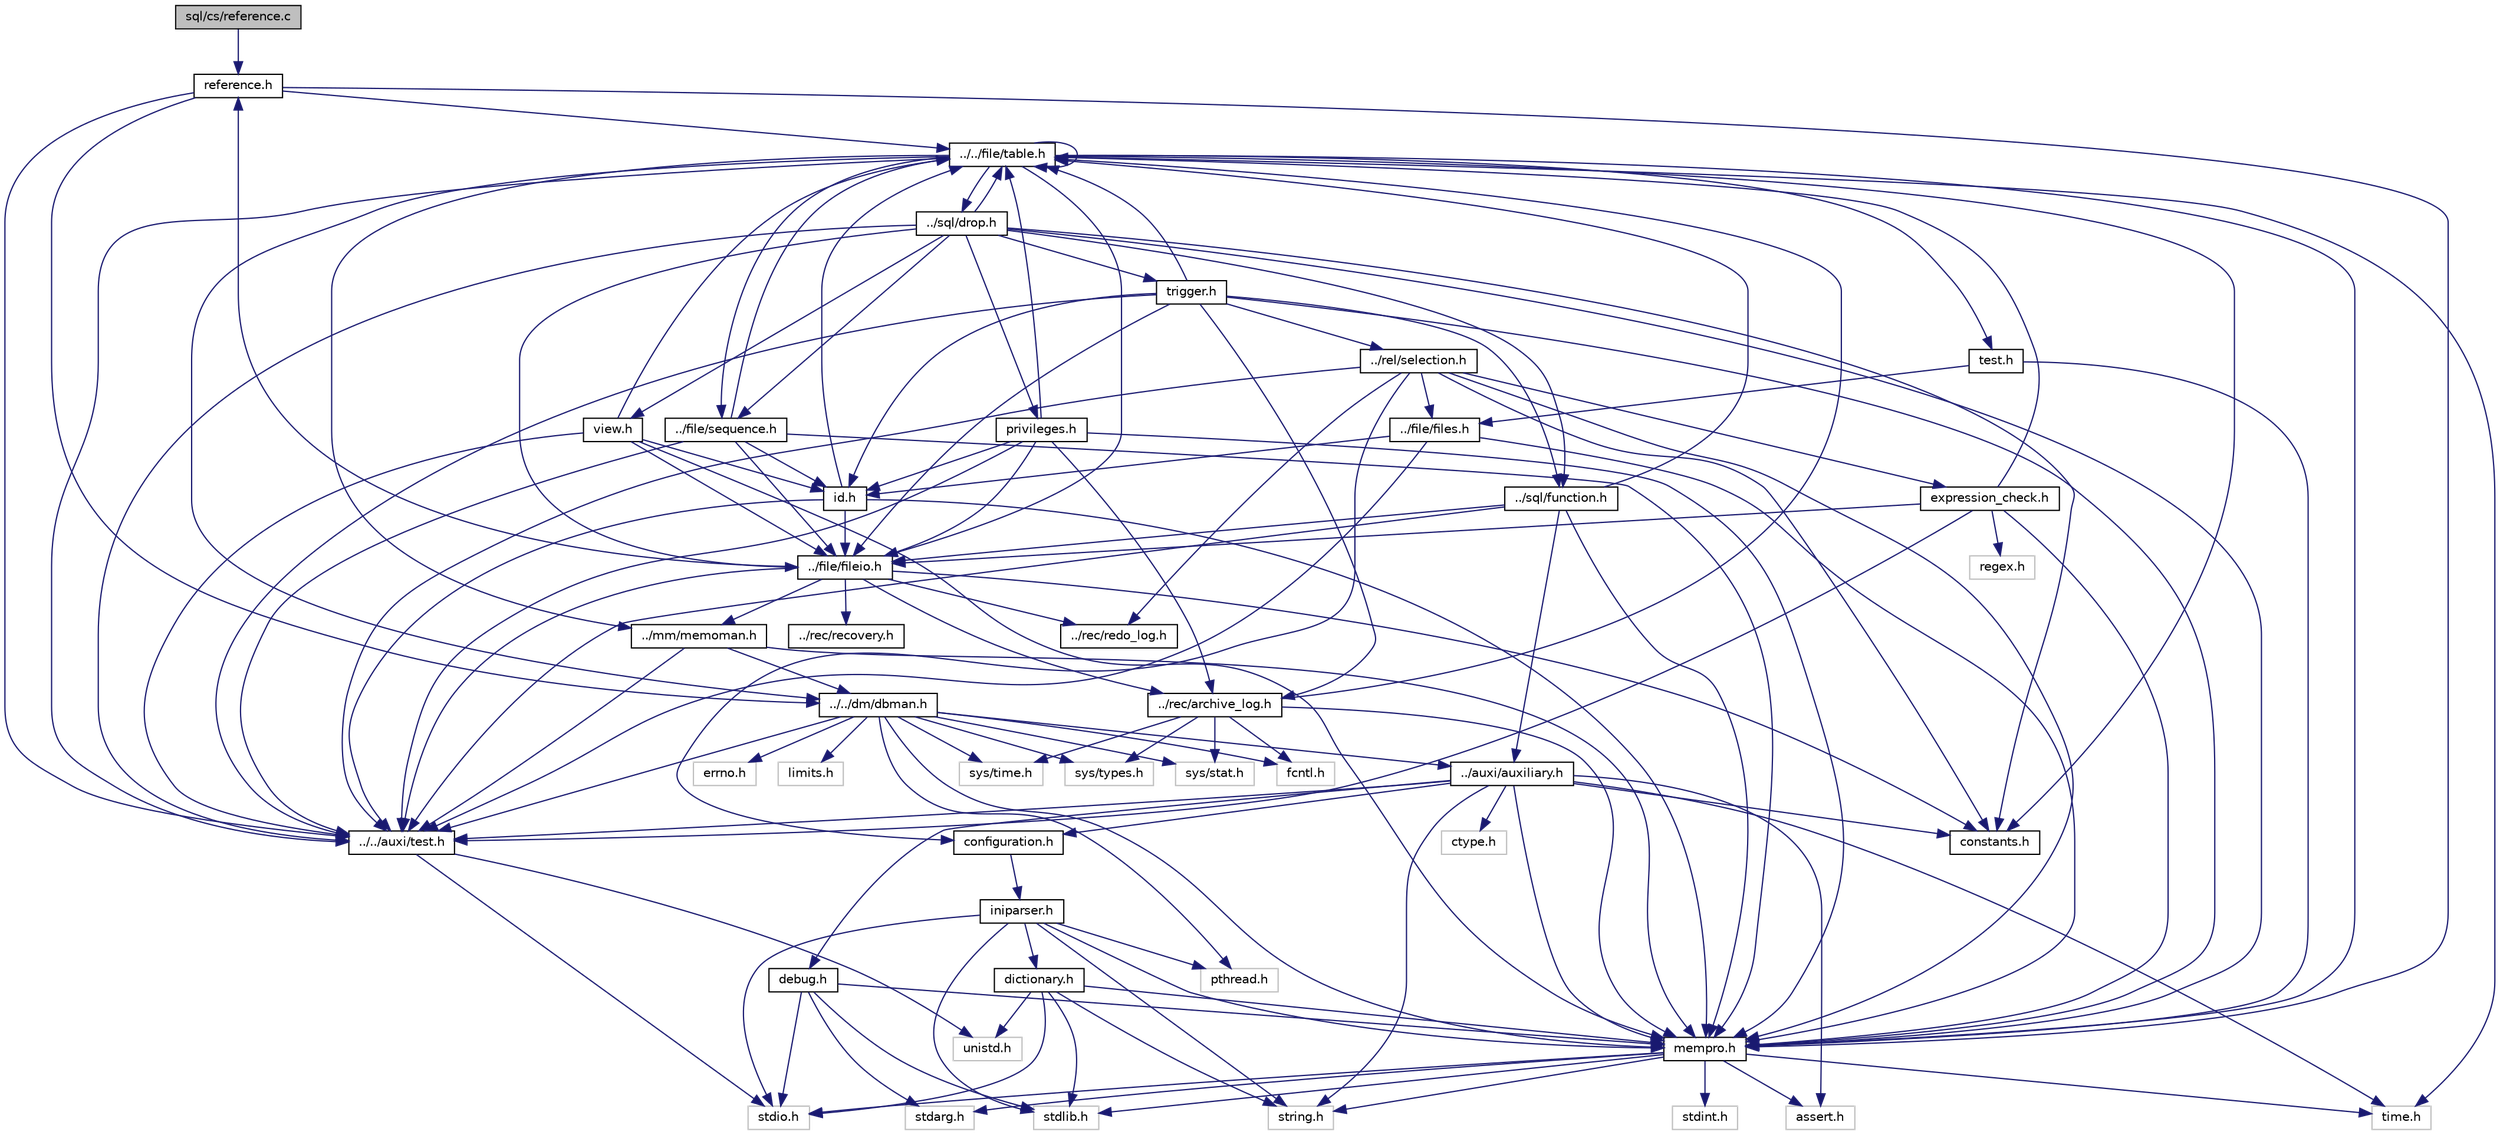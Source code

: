 digraph "sql/cs/reference.c"
{
 // LATEX_PDF_SIZE
  bgcolor="transparent";
  edge [fontname="Helvetica",fontsize="10",labelfontname="Helvetica",labelfontsize="10"];
  node [fontname="Helvetica",fontsize="10",shape=record];
  Node1 [label="sql/cs/reference.c",height=0.2,width=0.4,color="black", fillcolor="grey75", style="filled", fontcolor="black",tooltip=" "];
  Node1 -> Node2 [color="midnightblue",fontsize="10",style="solid",fontname="Helvetica"];
  Node2 [label="reference.h",height=0.2,width=0.4,color="black",URL="$reference_8h.html",tooltip=" "];
  Node2 -> Node3 [color="midnightblue",fontsize="10",style="solid",fontname="Helvetica"];
  Node3 [label="../../auxi/test.h",height=0.2,width=0.4,color="black",URL="$auxi_2test_8h.html",tooltip=" "];
  Node3 -> Node4 [color="midnightblue",fontsize="10",style="solid",fontname="Helvetica"];
  Node4 [label="stdio.h",height=0.2,width=0.4,color="grey75",tooltip=" "];
  Node3 -> Node5 [color="midnightblue",fontsize="10",style="solid",fontname="Helvetica"];
  Node5 [label="unistd.h",height=0.2,width=0.4,color="grey75",tooltip=" "];
  Node2 -> Node6 [color="midnightblue",fontsize="10",style="solid",fontname="Helvetica"];
  Node6 [label="../../dm/dbman.h",height=0.2,width=0.4,color="black",URL="$dbman_8h.html",tooltip=" "];
  Node6 -> Node3 [color="midnightblue",fontsize="10",style="solid",fontname="Helvetica"];
  Node6 -> Node7 [color="midnightblue",fontsize="10",style="solid",fontname="Helvetica"];
  Node7 [label="../auxi/auxiliary.h",height=0.2,width=0.4,color="black",URL="$auxiliary_8h.html",tooltip=" "];
  Node7 -> Node8 [color="midnightblue",fontsize="10",style="solid",fontname="Helvetica"];
  Node8 [label="constants.h",height=0.2,width=0.4,color="black",URL="$constants_8h.html",tooltip=" "];
  Node7 -> Node9 [color="midnightblue",fontsize="10",style="solid",fontname="Helvetica"];
  Node9 [label="configuration.h",height=0.2,width=0.4,color="black",URL="$configuration_8h.html",tooltip=" "];
  Node9 -> Node10 [color="midnightblue",fontsize="10",style="solid",fontname="Helvetica"];
  Node10 [label="iniparser.h",height=0.2,width=0.4,color="black",URL="$iniparser_8h.html",tooltip="Parser for ini files."];
  Node10 -> Node4 [color="midnightblue",fontsize="10",style="solid",fontname="Helvetica"];
  Node10 -> Node11 [color="midnightblue",fontsize="10",style="solid",fontname="Helvetica"];
  Node11 [label="stdlib.h",height=0.2,width=0.4,color="grey75",tooltip=" "];
  Node10 -> Node12 [color="midnightblue",fontsize="10",style="solid",fontname="Helvetica"];
  Node12 [label="string.h",height=0.2,width=0.4,color="grey75",tooltip=" "];
  Node10 -> Node13 [color="midnightblue",fontsize="10",style="solid",fontname="Helvetica"];
  Node13 [label="pthread.h",height=0.2,width=0.4,color="grey75",tooltip=" "];
  Node10 -> Node14 [color="midnightblue",fontsize="10",style="solid",fontname="Helvetica"];
  Node14 [label="dictionary.h",height=0.2,width=0.4,color="black",URL="$dictionary_8h.html",tooltip="Implements a dictionary for string variables."];
  Node14 -> Node4 [color="midnightblue",fontsize="10",style="solid",fontname="Helvetica"];
  Node14 -> Node11 [color="midnightblue",fontsize="10",style="solid",fontname="Helvetica"];
  Node14 -> Node12 [color="midnightblue",fontsize="10",style="solid",fontname="Helvetica"];
  Node14 -> Node5 [color="midnightblue",fontsize="10",style="solid",fontname="Helvetica"];
  Node14 -> Node15 [color="midnightblue",fontsize="10",style="solid",fontname="Helvetica"];
  Node15 [label="mempro.h",height=0.2,width=0.4,color="black",URL="$mempro_8h.html",tooltip=" "];
  Node15 -> Node4 [color="midnightblue",fontsize="10",style="solid",fontname="Helvetica"];
  Node15 -> Node16 [color="midnightblue",fontsize="10",style="solid",fontname="Helvetica"];
  Node16 [label="stdint.h",height=0.2,width=0.4,color="grey75",tooltip=" "];
  Node15 -> Node11 [color="midnightblue",fontsize="10",style="solid",fontname="Helvetica"];
  Node15 -> Node12 [color="midnightblue",fontsize="10",style="solid",fontname="Helvetica"];
  Node15 -> Node17 [color="midnightblue",fontsize="10",style="solid",fontname="Helvetica"];
  Node17 [label="assert.h",height=0.2,width=0.4,color="grey75",tooltip=" "];
  Node15 -> Node18 [color="midnightblue",fontsize="10",style="solid",fontname="Helvetica"];
  Node18 [label="time.h",height=0.2,width=0.4,color="grey75",tooltip=" "];
  Node15 -> Node19 [color="midnightblue",fontsize="10",style="solid",fontname="Helvetica"];
  Node19 [label="stdarg.h",height=0.2,width=0.4,color="grey75",tooltip=" "];
  Node10 -> Node15 [color="midnightblue",fontsize="10",style="solid",fontname="Helvetica"];
  Node7 -> Node3 [color="midnightblue",fontsize="10",style="solid",fontname="Helvetica"];
  Node7 -> Node17 [color="midnightblue",fontsize="10",style="solid",fontname="Helvetica"];
  Node7 -> Node18 [color="midnightblue",fontsize="10",style="solid",fontname="Helvetica"];
  Node7 -> Node12 [color="midnightblue",fontsize="10",style="solid",fontname="Helvetica"];
  Node7 -> Node20 [color="midnightblue",fontsize="10",style="solid",fontname="Helvetica"];
  Node20 [label="ctype.h",height=0.2,width=0.4,color="grey75",tooltip=" "];
  Node7 -> Node21 [color="midnightblue",fontsize="10",style="solid",fontname="Helvetica"];
  Node21 [label="debug.h",height=0.2,width=0.4,color="black",URL="$debug_8h.html",tooltip=" "];
  Node21 -> Node19 [color="midnightblue",fontsize="10",style="solid",fontname="Helvetica"];
  Node21 -> Node4 [color="midnightblue",fontsize="10",style="solid",fontname="Helvetica"];
  Node21 -> Node11 [color="midnightblue",fontsize="10",style="solid",fontname="Helvetica"];
  Node21 -> Node15 [color="midnightblue",fontsize="10",style="solid",fontname="Helvetica"];
  Node7 -> Node15 [color="midnightblue",fontsize="10",style="solid",fontname="Helvetica"];
  Node6 -> Node22 [color="midnightblue",fontsize="10",style="solid",fontname="Helvetica"];
  Node22 [label="errno.h",height=0.2,width=0.4,color="grey75",tooltip=" "];
  Node6 -> Node13 [color="midnightblue",fontsize="10",style="solid",fontname="Helvetica"];
  Node6 -> Node23 [color="midnightblue",fontsize="10",style="solid",fontname="Helvetica"];
  Node23 [label="sys/time.h",height=0.2,width=0.4,color="grey75",tooltip=" "];
  Node6 -> Node24 [color="midnightblue",fontsize="10",style="solid",fontname="Helvetica"];
  Node24 [label="sys/types.h",height=0.2,width=0.4,color="grey75",tooltip=" "];
  Node6 -> Node25 [color="midnightblue",fontsize="10",style="solid",fontname="Helvetica"];
  Node25 [label="sys/stat.h",height=0.2,width=0.4,color="grey75",tooltip=" "];
  Node6 -> Node26 [color="midnightblue",fontsize="10",style="solid",fontname="Helvetica"];
  Node26 [label="fcntl.h",height=0.2,width=0.4,color="grey75",tooltip=" "];
  Node6 -> Node15 [color="midnightblue",fontsize="10",style="solid",fontname="Helvetica"];
  Node6 -> Node27 [color="midnightblue",fontsize="10",style="solid",fontname="Helvetica"];
  Node27 [label="limits.h",height=0.2,width=0.4,color="grey75",tooltip=" "];
  Node2 -> Node28 [color="midnightblue",fontsize="10",style="solid",fontname="Helvetica"];
  Node28 [label="../../file/table.h",height=0.2,width=0.4,color="black",URL="$table_8h.html",tooltip=" "];
  Node28 -> Node3 [color="midnightblue",fontsize="10",style="solid",fontname="Helvetica"];
  Node28 -> Node29 [color="midnightblue",fontsize="10",style="solid",fontname="Helvetica"];
  Node29 [label="../mm/memoman.h",height=0.2,width=0.4,color="black",URL="$memoman_8h.html",tooltip=" "];
  Node29 -> Node3 [color="midnightblue",fontsize="10",style="solid",fontname="Helvetica"];
  Node29 -> Node6 [color="midnightblue",fontsize="10",style="solid",fontname="Helvetica"];
  Node29 -> Node15 [color="midnightblue",fontsize="10",style="solid",fontname="Helvetica"];
  Node28 -> Node15 [color="midnightblue",fontsize="10",style="solid",fontname="Helvetica"];
  Node28 -> Node18 [color="midnightblue",fontsize="10",style="solid",fontname="Helvetica"];
  Node28 -> Node30 [color="midnightblue",fontsize="10",style="solid",fontname="Helvetica"];
  Node30 [label="../sql/drop.h",height=0.2,width=0.4,color="black",URL="$drop_8h.html",tooltip=" "];
  Node30 -> Node3 [color="midnightblue",fontsize="10",style="solid",fontname="Helvetica"];
  Node30 -> Node28 [color="midnightblue",fontsize="10",style="solid",fontname="Helvetica"];
  Node30 -> Node31 [color="midnightblue",fontsize="10",style="solid",fontname="Helvetica"];
  Node31 [label="../file/fileio.h",height=0.2,width=0.4,color="black",URL="$fileio_8h.html",tooltip=" "];
  Node31 -> Node3 [color="midnightblue",fontsize="10",style="solid",fontname="Helvetica"];
  Node31 -> Node8 [color="midnightblue",fontsize="10",style="solid",fontname="Helvetica"];
  Node31 -> Node2 [color="midnightblue",fontsize="10",style="solid",fontname="Helvetica"];
  Node31 -> Node29 [color="midnightblue",fontsize="10",style="solid",fontname="Helvetica"];
  Node31 -> Node32 [color="midnightblue",fontsize="10",style="solid",fontname="Helvetica"];
  Node32 [label="../rec/recovery.h",height=0.2,width=0.4,color="black",URL="$recovery_8h.html",tooltip=" "];
  Node31 -> Node33 [color="midnightblue",fontsize="10",style="solid",fontname="Helvetica"];
  Node33 [label="../rec/archive_log.h",height=0.2,width=0.4,color="black",URL="$archive__log_8h.html",tooltip=" "];
  Node33 -> Node28 [color="midnightblue",fontsize="10",style="solid",fontname="Helvetica"];
  Node33 -> Node23 [color="midnightblue",fontsize="10",style="solid",fontname="Helvetica"];
  Node33 -> Node24 [color="midnightblue",fontsize="10",style="solid",fontname="Helvetica"];
  Node33 -> Node25 [color="midnightblue",fontsize="10",style="solid",fontname="Helvetica"];
  Node33 -> Node26 [color="midnightblue",fontsize="10",style="solid",fontname="Helvetica"];
  Node33 -> Node15 [color="midnightblue",fontsize="10",style="solid",fontname="Helvetica"];
  Node31 -> Node34 [color="midnightblue",fontsize="10",style="solid",fontname="Helvetica"];
  Node34 [label="../rec/redo_log.h",height=0.2,width=0.4,color="black",URL="$redo__log_8h.html",tooltip=" "];
  Node30 -> Node35 [color="midnightblue",fontsize="10",style="solid",fontname="Helvetica"];
  Node35 [label="../file/sequence.h",height=0.2,width=0.4,color="black",URL="$sequence_8h.html",tooltip=" "];
  Node35 -> Node3 [color="midnightblue",fontsize="10",style="solid",fontname="Helvetica"];
  Node35 -> Node28 [color="midnightblue",fontsize="10",style="solid",fontname="Helvetica"];
  Node35 -> Node36 [color="midnightblue",fontsize="10",style="solid",fontname="Helvetica"];
  Node36 [label="id.h",height=0.2,width=0.4,color="black",URL="$id_8h.html",tooltip=" "];
  Node36 -> Node3 [color="midnightblue",fontsize="10",style="solid",fontname="Helvetica"];
  Node36 -> Node28 [color="midnightblue",fontsize="10",style="solid",fontname="Helvetica"];
  Node36 -> Node31 [color="midnightblue",fontsize="10",style="solid",fontname="Helvetica"];
  Node36 -> Node15 [color="midnightblue",fontsize="10",style="solid",fontname="Helvetica"];
  Node35 -> Node31 [color="midnightblue",fontsize="10",style="solid",fontname="Helvetica"];
  Node35 -> Node15 [color="midnightblue",fontsize="10",style="solid",fontname="Helvetica"];
  Node30 -> Node37 [color="midnightblue",fontsize="10",style="solid",fontname="Helvetica"];
  Node37 [label="view.h",height=0.2,width=0.4,color="black",URL="$view_8h.html",tooltip=" "];
  Node37 -> Node3 [color="midnightblue",fontsize="10",style="solid",fontname="Helvetica"];
  Node37 -> Node28 [color="midnightblue",fontsize="10",style="solid",fontname="Helvetica"];
  Node37 -> Node36 [color="midnightblue",fontsize="10",style="solid",fontname="Helvetica"];
  Node37 -> Node31 [color="midnightblue",fontsize="10",style="solid",fontname="Helvetica"];
  Node37 -> Node15 [color="midnightblue",fontsize="10",style="solid",fontname="Helvetica"];
  Node30 -> Node38 [color="midnightblue",fontsize="10",style="solid",fontname="Helvetica"];
  Node38 [label="trigger.h",height=0.2,width=0.4,color="black",URL="$trigger_8h.html",tooltip=" "];
  Node38 -> Node3 [color="midnightblue",fontsize="10",style="solid",fontname="Helvetica"];
  Node38 -> Node33 [color="midnightblue",fontsize="10",style="solid",fontname="Helvetica"];
  Node38 -> Node28 [color="midnightblue",fontsize="10",style="solid",fontname="Helvetica"];
  Node38 -> Node31 [color="midnightblue",fontsize="10",style="solid",fontname="Helvetica"];
  Node38 -> Node36 [color="midnightblue",fontsize="10",style="solid",fontname="Helvetica"];
  Node38 -> Node39 [color="midnightblue",fontsize="10",style="solid",fontname="Helvetica"];
  Node39 [label="../sql/function.h",height=0.2,width=0.4,color="black",URL="$function_8h.html",tooltip=" "];
  Node39 -> Node3 [color="midnightblue",fontsize="10",style="solid",fontname="Helvetica"];
  Node39 -> Node28 [color="midnightblue",fontsize="10",style="solid",fontname="Helvetica"];
  Node39 -> Node31 [color="midnightblue",fontsize="10",style="solid",fontname="Helvetica"];
  Node39 -> Node15 [color="midnightblue",fontsize="10",style="solid",fontname="Helvetica"];
  Node39 -> Node7 [color="midnightblue",fontsize="10",style="solid",fontname="Helvetica"];
  Node38 -> Node40 [color="midnightblue",fontsize="10",style="solid",fontname="Helvetica"];
  Node40 [label="../rel/selection.h",height=0.2,width=0.4,color="black",URL="$selection_8h.html",tooltip=" "];
  Node40 -> Node3 [color="midnightblue",fontsize="10",style="solid",fontname="Helvetica"];
  Node40 -> Node41 [color="midnightblue",fontsize="10",style="solid",fontname="Helvetica"];
  Node41 [label="expression_check.h",height=0.2,width=0.4,color="black",URL="$expression__check_8h.html",tooltip=" "];
  Node41 -> Node3 [color="midnightblue",fontsize="10",style="solid",fontname="Helvetica"];
  Node41 -> Node28 [color="midnightblue",fontsize="10",style="solid",fontname="Helvetica"];
  Node41 -> Node31 [color="midnightblue",fontsize="10",style="solid",fontname="Helvetica"];
  Node41 -> Node15 [color="midnightblue",fontsize="10",style="solid",fontname="Helvetica"];
  Node41 -> Node42 [color="midnightblue",fontsize="10",style="solid",fontname="Helvetica"];
  Node42 [label="regex.h",height=0.2,width=0.4,color="grey75",tooltip=" "];
  Node40 -> Node34 [color="midnightblue",fontsize="10",style="solid",fontname="Helvetica"];
  Node40 -> Node8 [color="midnightblue",fontsize="10",style="solid",fontname="Helvetica"];
  Node40 -> Node9 [color="midnightblue",fontsize="10",style="solid",fontname="Helvetica"];
  Node40 -> Node43 [color="midnightblue",fontsize="10",style="solid",fontname="Helvetica"];
  Node43 [label="../file/files.h",height=0.2,width=0.4,color="black",URL="$files_8h.html",tooltip=" "];
  Node43 -> Node3 [color="midnightblue",fontsize="10",style="solid",fontname="Helvetica"];
  Node43 -> Node36 [color="midnightblue",fontsize="10",style="solid",fontname="Helvetica"];
  Node43 -> Node15 [color="midnightblue",fontsize="10",style="solid",fontname="Helvetica"];
  Node40 -> Node15 [color="midnightblue",fontsize="10",style="solid",fontname="Helvetica"];
  Node38 -> Node15 [color="midnightblue",fontsize="10",style="solid",fontname="Helvetica"];
  Node30 -> Node39 [color="midnightblue",fontsize="10",style="solid",fontname="Helvetica"];
  Node30 -> Node44 [color="midnightblue",fontsize="10",style="solid",fontname="Helvetica"];
  Node44 [label="privileges.h",height=0.2,width=0.4,color="black",URL="$privileges_8h.html",tooltip=" "];
  Node44 -> Node3 [color="midnightblue",fontsize="10",style="solid",fontname="Helvetica"];
  Node44 -> Node28 [color="midnightblue",fontsize="10",style="solid",fontname="Helvetica"];
  Node44 -> Node31 [color="midnightblue",fontsize="10",style="solid",fontname="Helvetica"];
  Node44 -> Node36 [color="midnightblue",fontsize="10",style="solid",fontname="Helvetica"];
  Node44 -> Node33 [color="midnightblue",fontsize="10",style="solid",fontname="Helvetica"];
  Node44 -> Node15 [color="midnightblue",fontsize="10",style="solid",fontname="Helvetica"];
  Node30 -> Node15 [color="midnightblue",fontsize="10",style="solid",fontname="Helvetica"];
  Node30 -> Node8 [color="midnightblue",fontsize="10",style="solid",fontname="Helvetica"];
  Node28 -> Node28 [color="midnightblue",fontsize="10",style="solid",fontname="Helvetica"];
  Node28 -> Node31 [color="midnightblue",fontsize="10",style="solid",fontname="Helvetica"];
  Node28 -> Node35 [color="midnightblue",fontsize="10",style="solid",fontname="Helvetica"];
  Node28 -> Node8 [color="midnightblue",fontsize="10",style="solid",fontname="Helvetica"];
  Node28 -> Node45 [color="midnightblue",fontsize="10",style="solid",fontname="Helvetica"];
  Node45 [label="test.h",height=0.2,width=0.4,color="black",URL="$file_2test_8h.html",tooltip=" "];
  Node45 -> Node43 [color="midnightblue",fontsize="10",style="solid",fontname="Helvetica"];
  Node45 -> Node15 [color="midnightblue",fontsize="10",style="solid",fontname="Helvetica"];
  Node28 -> Node6 [color="midnightblue",fontsize="10",style="solid",fontname="Helvetica"];
  Node2 -> Node15 [color="midnightblue",fontsize="10",style="solid",fontname="Helvetica"];
}
